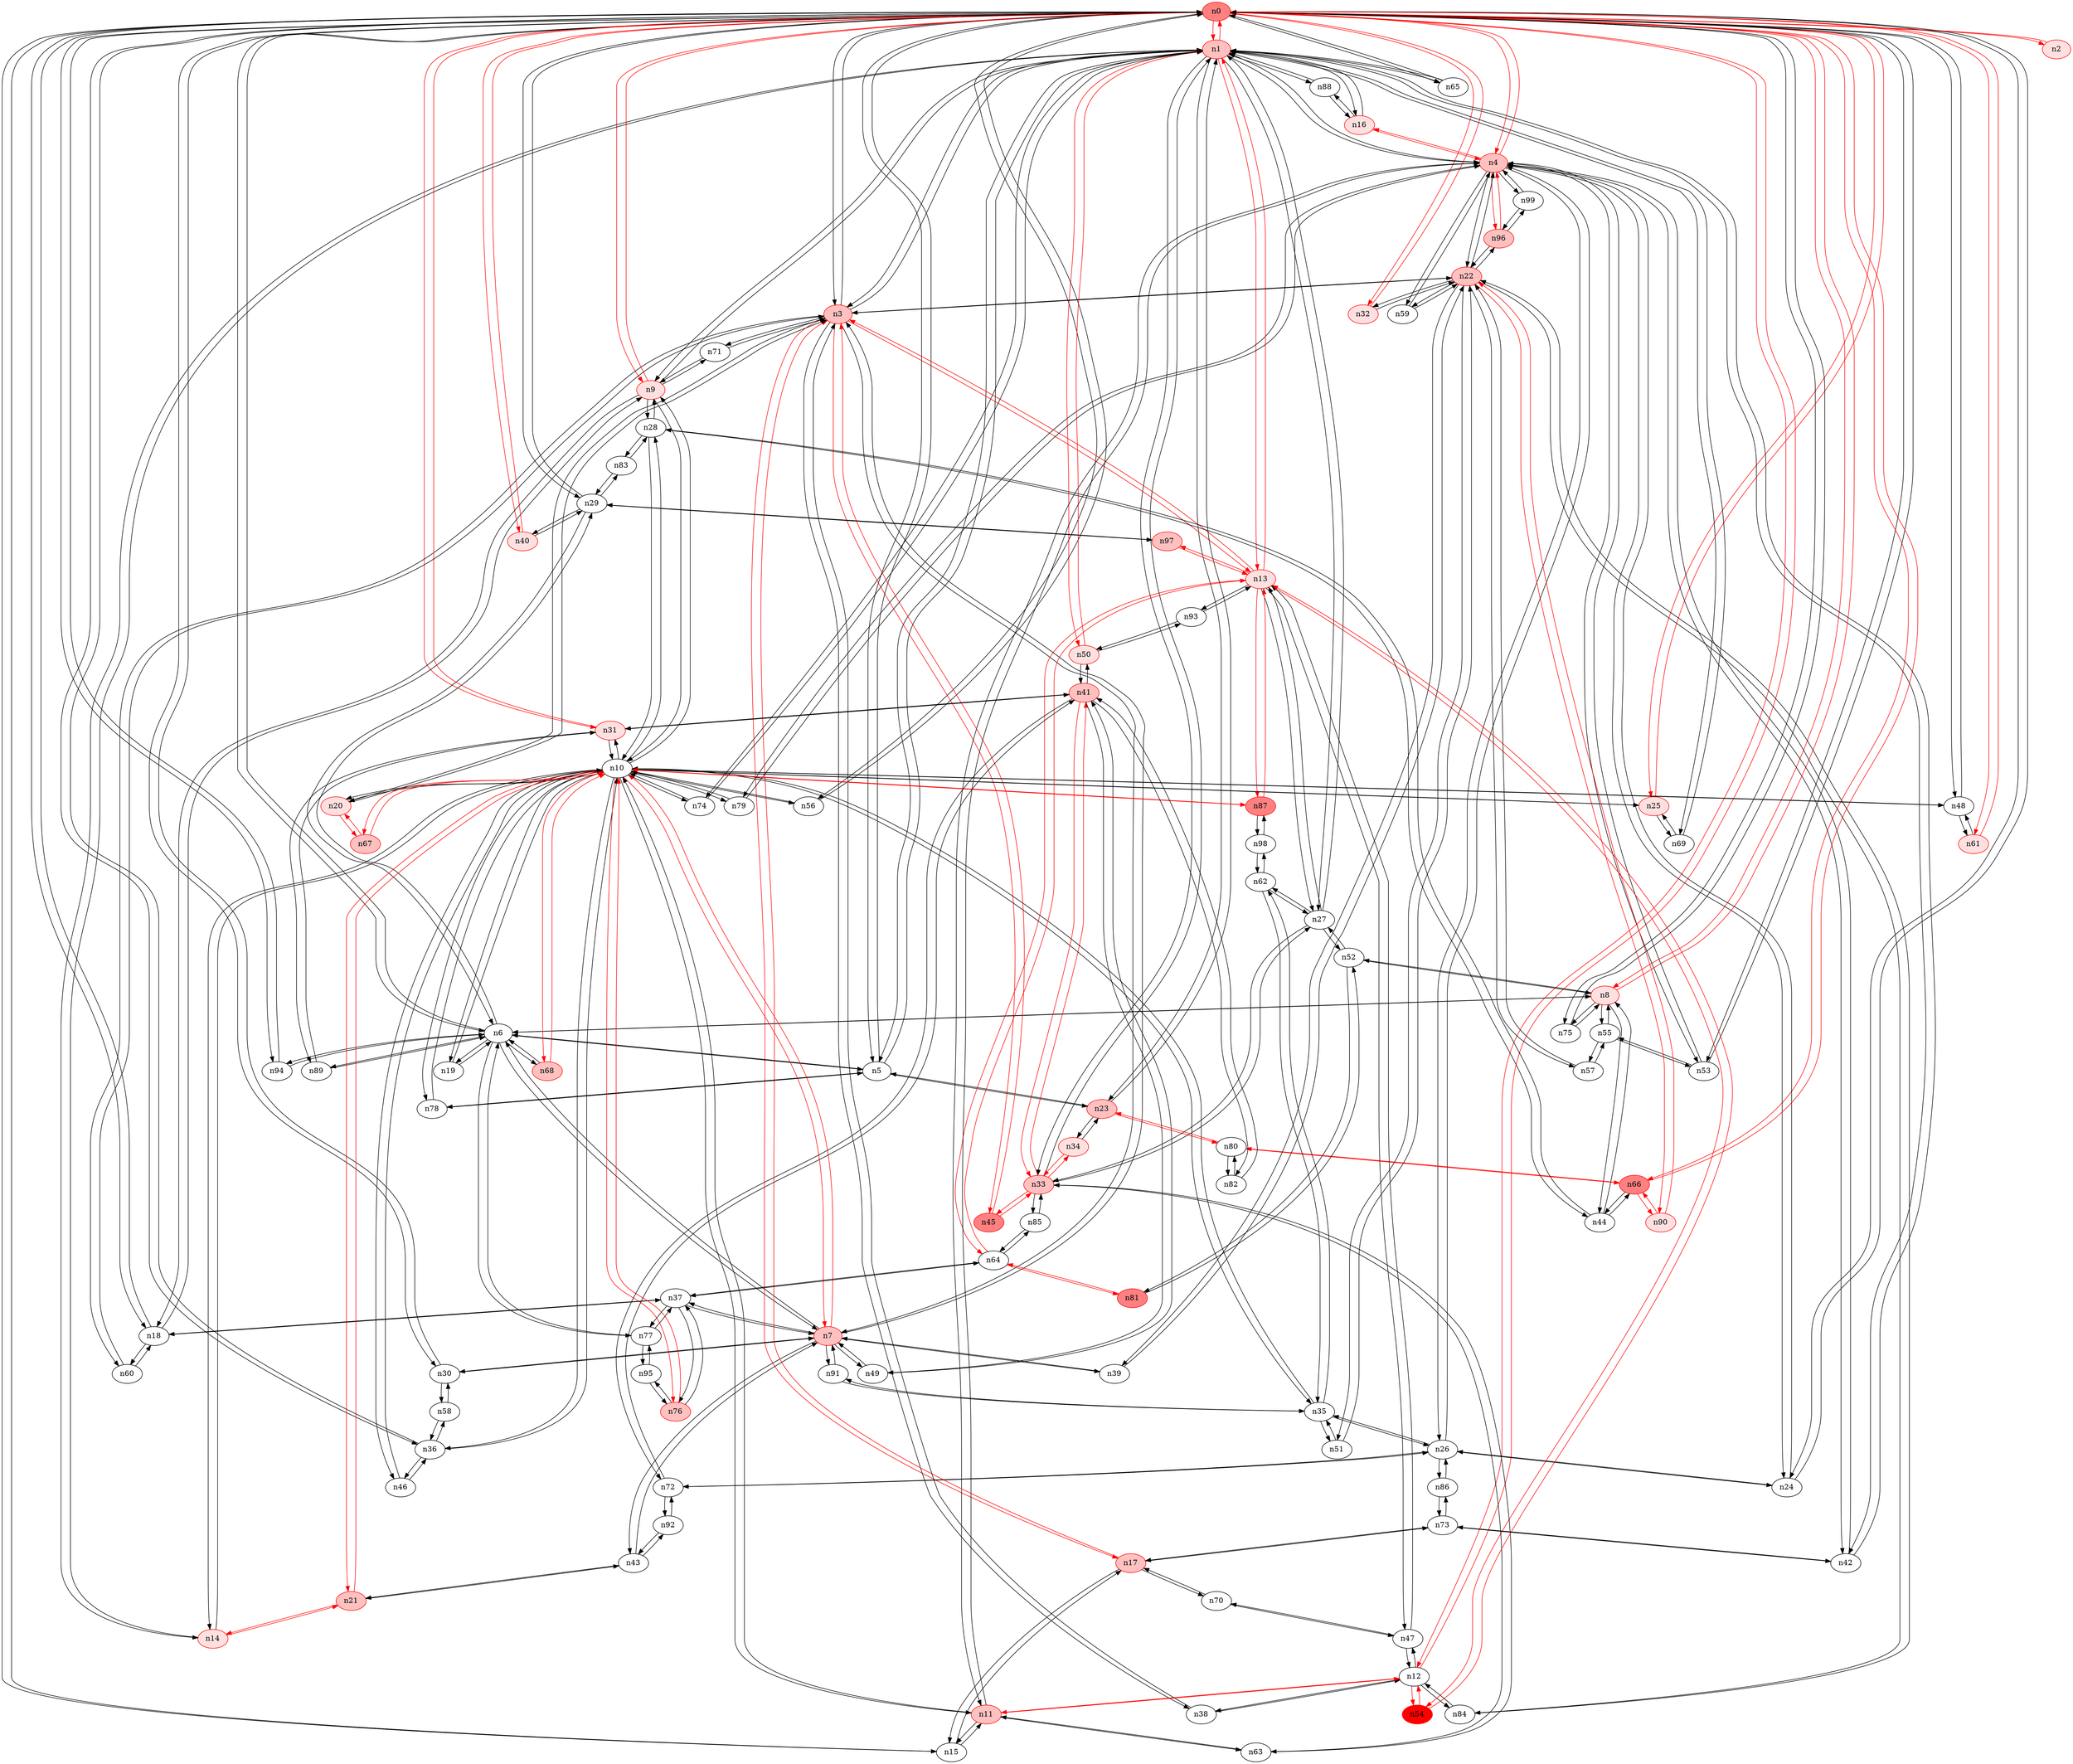 strict digraph {
n0 [type=host, color="#FF0000", style=filled, fillcolor="#FF8080"];
n1 [type=host, color="#FF0000", style=filled, fillcolor="#FFC0C0"];
n2 [type=host, color="#FF0000", style=filled, fillcolor="#FFE0E0"];
n3 [type=host, color="#FF0000", style=filled, fillcolor="#FFC0C0"];
n4 [type=host, color="#FF0000", style=filled, fillcolor="#FFC0C0"];
n5 [type=switch];
n6 [type=switch];
n8 [type=host, color="#FF0000", style=filled, fillcolor="#FFE0E0"];
n9 [type=host, color="#FF0000", style=filled, fillcolor="#FFE0E0"];
n12 [type=switch];
n15 [type=switch];
n18 [type=switch];
n24 [type=switch];
n25 [type=host, color="#FF0000", style=filled, fillcolor="#FFE0E0"];
n29 [type=switch];
n30 [type=switch];
n31 [type=host, color="#FF0000", style=filled, fillcolor="#FFE0E0"];
n32 [type=host, color="#FF0000", style=filled, fillcolor="#FFE0E0"];
n36 [type=switch];
n40 [type=host, color="#FF0000", style=filled, fillcolor="#FFE0E0"];
n48 [type=switch];
n53 [type=switch];
n56 [type=switch];
n61 [type=host, color="#FF0000", style=filled, fillcolor="#FFE0E0"];
n65 [type=switch];
n66 [type=switch, color="#FF0000", style=filled, fillcolor="#FF8080"];
n75 [type=switch];
n94 [type=switch];
n13 [type=host, color="#FF0000", style=filled, fillcolor="#FFE0E0"];
n14 [type=host, color="#FF0000", style=filled, fillcolor="#FFE0E0"];
n16 [type=host, color="#FF0000", style=filled, fillcolor="#FFE0E0"];
n23 [type=host, color="#FF0000", style=filled, fillcolor="#FFC0C0"];
n27 [type=switch];
n33 [type=switch, color="#FF0000", style=filled, fillcolor="#FFC0C0"];
n42 [type=switch];
n50 [type=host, color="#FF0000", style=filled, fillcolor="#FFE0E0"];
n69 [type=switch];
n74 [type=switch];
n88 [type=switch];
n7 [type=host, color="#FF0000", style=filled, fillcolor="#FFC0C0"];
n17 [type=host, color="#FF0000", style=filled, fillcolor="#FFC0C0"];
n20 [type=host, color="#FF0000", style=filled, fillcolor="#FFE0E0"];
n22 [type=host, color="#FF0000", style=filled, fillcolor="#FFC0C0"];
n38 [type=switch];
n45 [type=switch, color="#FF0000", style=filled, fillcolor="#FF8080"];
n60 [type=switch];
n71 [type=switch];
n11 [type=host, color="#FF0000", style=filled, fillcolor="#FFC0C0"];
n26 [type=switch];
n59 [type=switch];
n79 [type=switch];
n96 [type=host, color="#FF0000", style=filled, fillcolor="#FFC0C0"];
n99 [type=switch];
n78 [type=switch];
n19 [type=switch];
n68 [type=host, color="#FF0000", style=filled, fillcolor="#FFC0C0"];
n77 [type=switch];
n89 [type=switch];
n10 [type=switch];
n37 [type=switch];
n39 [type=switch];
n43 [type=switch];
n49 [type=switch];
n91 [type=switch];
n44 [type=switch];
n52 [type=switch];
n55 [type=switch];
n28 [type=switch];
n21 [type=switch, color="#FF0000", style=filled, fillcolor="#FFC0C0"];
n35 [type=switch];
n46 [type=switch];
n67 [type=switch, color="#FF0000", style=filled, fillcolor="#FFC0C0"];
n76 [type=host, color="#FF0000", style=filled, fillcolor="#FFC0C0"];
n87 [type=switch, color="#FF0000", style=filled, fillcolor="#FF8080"];
n63 [type=switch];
n47 [type=switch];
n54 [type=switch, color="#FF0000", style=filled, fillcolor="#FF0000"];
n84 [type=switch];
n64 [type=switch];
n93 [type=switch];
n97 [type=host, color="#FF0000", style=filled, fillcolor="#FFC0C0"];
n70 [type=switch];
n73 [type=switch];
n51 [type=switch];
n57 [type=switch];
n90 [type=host, color="#FF0000", style=filled, fillcolor="#FFE0E0"];
n34 [type=host, color="#FF0000", style=filled, fillcolor="#FFE0E0"];
n80 [type=switch];
n72 [type=switch];
n86 [type=switch];
n62 [type=switch];
n83 [type=switch];
n58 [type=switch];
n41 [type=host, color="#FF0000", style=filled, fillcolor="#FFC0C0"];
n85 [type=switch];
n82 [type=switch];
n92 [type=switch];
n81 [type=host, color="#FF0000", style=filled, fillcolor="#FF8080"];
n98 [type=switch];
n95 [type=switch];
n0 -> n1 [src_port=0, dst_port=0, color="#FF0000"];
n0 -> n2 [src_port=0, dst_port=0, color="#FF0000"];
n0 -> n3 [src_port=0, dst_port=0];
n0 -> n4 [src_port=0, dst_port=0, color="#FF0000"];
n0 -> n5 [src_port=0, dst_port=0];
n0 -> n6 [src_port=0, dst_port=0];
n0 -> n8 [src_port=0, dst_port=0, color="#FF0000"];
n0 -> n9 [src_port=0, dst_port=0, color="#FF0000"];
n0 -> n12 [src_port=0, dst_port=0, color="#FF0000"];
n0 -> n15 [src_port=0, dst_port=0];
n0 -> n18 [src_port=0, dst_port=0];
n0 -> n24 [src_port=0, dst_port=0];
n0 -> n25 [src_port=0, dst_port=0, color="#FF0000"];
n0 -> n29 [src_port=0, dst_port=0];
n0 -> n30 [src_port=0, dst_port=0];
n0 -> n31 [src_port=0, dst_port=0, color="#FF0000"];
n0 -> n32 [src_port=0, dst_port=0, color="#FF0000"];
n0 -> n36 [src_port=0, dst_port=0];
n0 -> n40 [src_port=0, dst_port=0, color="#FF0000"];
n0 -> n48 [src_port=0, dst_port=0];
n0 -> n53 [src_port=0, dst_port=0];
n0 -> n56 [src_port=0, dst_port=0];
n0 -> n61 [src_port=0, dst_port=0, color="#FF0000"];
n0 -> n65 [src_port=0, dst_port=0];
n0 -> n66 [src_port=0, dst_port=0, color="#FF0000"];
n0 -> n75 [src_port=0, dst_port=0];
n0 -> n94 [src_port=0, dst_port=0];
n1 -> n0 [src_port=0, dst_port=0, color="#FF0000"];
n1 -> n3 [src_port=0, dst_port=0];
n1 -> n4 [src_port=0, dst_port=0];
n1 -> n5 [src_port=0, dst_port=0];
n1 -> n9 [src_port=0, dst_port=0];
n1 -> n65 [src_port=0, dst_port=0];
n1 -> n13 [src_port=0, dst_port=0, color="#FF0000"];
n1 -> n14 [src_port=0, dst_port=0];
n1 -> n16 [src_port=0, dst_port=0];
n1 -> n23 [src_port=0, dst_port=0];
n1 -> n27 [src_port=0, dst_port=0];
n1 -> n33 [src_port=0, dst_port=0];
n1 -> n42 [src_port=0, dst_port=0];
n1 -> n50 [src_port=0, dst_port=0, color="#FF0000"];
n1 -> n69 [src_port=0, dst_port=0];
n1 -> n74 [src_port=0, dst_port=0];
n1 -> n88 [src_port=0, dst_port=0];
n2 -> n0 [src_port=0, dst_port=0, color="#FF0000"];
n3 -> n0 [src_port=0, dst_port=0];
n3 -> n1 [src_port=0, dst_port=0];
n3 -> n13 [src_port=0, dst_port=0, color="#FF0000"];
n3 -> n7 [src_port=0, dst_port=0];
n3 -> n17 [src_port=0, dst_port=0, color="#FF0000"];
n3 -> n20 [src_port=0, dst_port=0];
n3 -> n22 [src_port=0, dst_port=0];
n3 -> n38 [src_port=0, dst_port=0];
n3 -> n45 [src_port=0, dst_port=0, color="#FF0000"];
n3 -> n60 [src_port=0, dst_port=0];
n3 -> n71 [src_port=0, dst_port=0];
n4 -> n0 [src_port=0, dst_port=0, color="#FF0000"];
n4 -> n1 [src_port=0, dst_port=0];
n4 -> n24 [src_port=0, dst_port=0];
n4 -> n53 [src_port=0, dst_port=0];
n4 -> n16 [src_port=0, dst_port=0, color="#FF0000"];
n4 -> n42 [src_port=0, dst_port=0];
n4 -> n22 [src_port=0, dst_port=0];
n4 -> n11 [src_port=0, dst_port=0];
n4 -> n26 [src_port=0, dst_port=0];
n4 -> n59 [src_port=0, dst_port=0];
n4 -> n79 [src_port=0, dst_port=0];
n4 -> n96 [src_port=0, dst_port=0, color="#FF0000"];
n4 -> n99 [src_port=0, dst_port=0];
n5 -> n0 [src_port=0, dst_port=0];
n5 -> n1 [src_port=0, dst_port=0];
n5 -> n6 [src_port=0, dst_port=0];
n5 -> n23 [src_port=0, dst_port=0];
n5 -> n78 [src_port=0, dst_port=0];
n6 -> n0 [src_port=0, dst_port=0];
n6 -> n5 [src_port=0, dst_port=0];
n6 -> n8 [src_port=0, dst_port=0];
n6 -> n29 [src_port=0, dst_port=0];
n6 -> n94 [src_port=0, dst_port=0];
n6 -> n7 [src_port=0, dst_port=0];
n6 -> n19 [src_port=0, dst_port=0];
n6 -> n68 [src_port=0, dst_port=0];
n6 -> n77 [src_port=0, dst_port=0];
n6 -> n89 [src_port=0, dst_port=0];
n8 -> n0 [src_port=0, dst_port=0, color="#FF0000"];
n8 -> n6 [src_port=0, dst_port=0];
n8 -> n75 [src_port=0, dst_port=0];
n8 -> n44 [src_port=0, dst_port=0];
n8 -> n52 [src_port=0, dst_port=0];
n8 -> n55 [src_port=0, dst_port=0];
n9 -> n0 [src_port=0, dst_port=0, color="#FF0000"];
n9 -> n1 [src_port=0, dst_port=0];
n9 -> n18 [src_port=0, dst_port=0];
n9 -> n71 [src_port=0, dst_port=0];
n9 -> n10 [src_port=0, dst_port=0];
n9 -> n28 [src_port=0, dst_port=0];
n12 -> n0 [src_port=0, dst_port=0, color="#FF0000"];
n12 -> n38 [src_port=0, dst_port=0];
n12 -> n11 [src_port=0, dst_port=0, color="#FF0000"];
n12 -> n47 [src_port=0, dst_port=0];
n12 -> n54 [src_port=0, dst_port=0, color="#FF0000"];
n12 -> n84 [src_port=0, dst_port=0];
n15 -> n0 [src_port=0, dst_port=0];
n15 -> n17 [src_port=0, dst_port=0];
n15 -> n11 [src_port=0, dst_port=0];
n18 -> n0 [src_port=0, dst_port=0];
n18 -> n9 [src_port=0, dst_port=0];
n18 -> n60 [src_port=0, dst_port=0];
n18 -> n37 [src_port=0, dst_port=0];
n24 -> n0 [src_port=0, dst_port=0];
n24 -> n4 [src_port=0, dst_port=0];
n24 -> n26 [src_port=0, dst_port=0];
n25 -> n0 [src_port=0, dst_port=0, color="#FF0000"];
n25 -> n69 [src_port=0, dst_port=0];
n25 -> n10 [src_port=0, dst_port=0];
n29 -> n0 [src_port=0, dst_port=0];
n29 -> n6 [src_port=0, dst_port=0];
n29 -> n40 [src_port=0, dst_port=0];
n29 -> n97 [src_port=0, dst_port=0];
n29 -> n83 [src_port=0, dst_port=0];
n30 -> n0 [src_port=0, dst_port=0];
n30 -> n7 [src_port=0, dst_port=0];
n30 -> n58 [src_port=0, dst_port=0];
n31 -> n0 [src_port=0, dst_port=0, color="#FF0000"];
n31 -> n89 [src_port=0, dst_port=0];
n31 -> n10 [src_port=0, dst_port=0];
n31 -> n41 [src_port=0, dst_port=0];
n32 -> n0 [src_port=0, dst_port=0, color="#FF0000"];
n32 -> n22 [src_port=0, dst_port=0];
n36 -> n0 [src_port=0, dst_port=0];
n36 -> n10 [src_port=0, dst_port=0];
n36 -> n46 [src_port=0, dst_port=0];
n36 -> n58 [src_port=0, dst_port=0];
n40 -> n0 [src_port=0, dst_port=0, color="#FF0000"];
n40 -> n29 [src_port=0, dst_port=0];
n48 -> n0 [src_port=0, dst_port=0];
n48 -> n61 [src_port=0, dst_port=0];
n48 -> n10 [src_port=0, dst_port=0];
n53 -> n0 [src_port=0, dst_port=0];
n53 -> n4 [src_port=0, dst_port=0];
n53 -> n55 [src_port=0, dst_port=0];
n56 -> n0 [src_port=0, dst_port=0];
n56 -> n10 [src_port=0, dst_port=0];
n61 -> n0 [src_port=0, dst_port=0, color="#FF0000"];
n61 -> n48 [src_port=0, dst_port=0];
n65 -> n0 [src_port=0, dst_port=0];
n65 -> n1 [src_port=0, dst_port=0];
n66 -> n0 [src_port=0, dst_port=0, color="#FF0000"];
n66 -> n44 [src_port=0, dst_port=0];
n66 -> n90 [src_port=0, dst_port=0, color="#FF0000"];
n66 -> n80 [src_port=0, dst_port=0, color="#FF0000"];
n75 -> n0 [src_port=0, dst_port=0];
n75 -> n8 [src_port=0, dst_port=0];
n94 -> n0 [src_port=0, dst_port=0];
n94 -> n6 [src_port=0, dst_port=0];
n13 -> n1 [src_port=0, dst_port=0, color="#FF0000"];
n13 -> n3 [src_port=0, dst_port=0, color="#FF0000"];
n13 -> n27 [src_port=0, dst_port=0];
n13 -> n87 [src_port=0, dst_port=0, color="#FF0000"];
n13 -> n47 [src_port=0, dst_port=0];
n13 -> n54 [src_port=0, dst_port=0, color="#FF0000"];
n13 -> n64 [src_port=0, dst_port=0, color="#FF0000"];
n13 -> n93 [src_port=0, dst_port=0];
n13 -> n97 [src_port=0, dst_port=0, color="#FF0000"];
n14 -> n1 [src_port=0, dst_port=0];
n14 -> n10 [src_port=0, dst_port=0];
n14 -> n21 [src_port=0, dst_port=0, color="#FF0000"];
n16 -> n1 [src_port=0, dst_port=0];
n16 -> n4 [src_port=0, dst_port=0, color="#FF0000"];
n16 -> n88 [src_port=0, dst_port=0];
n23 -> n1 [src_port=0, dst_port=0];
n23 -> n5 [src_port=0, dst_port=0];
n23 -> n34 [src_port=0, dst_port=0];
n23 -> n80 [src_port=0, dst_port=0, color="#FF0000"];
n27 -> n1 [src_port=0, dst_port=0];
n27 -> n13 [src_port=0, dst_port=0];
n27 -> n33 [src_port=0, dst_port=0];
n27 -> n52 [src_port=0, dst_port=0];
n27 -> n62 [src_port=0, dst_port=0];
n33 -> n1 [src_port=0, dst_port=0];
n33 -> n27 [src_port=0, dst_port=0];
n33 -> n45 [src_port=0, dst_port=0, color="#FF0000"];
n33 -> n63 [src_port=0, dst_port=0];
n33 -> n34 [src_port=0, dst_port=0, color="#FF0000"];
n33 -> n41 [src_port=0, dst_port=0, color="#FF0000"];
n33 -> n85 [src_port=0, dst_port=0];
n42 -> n1 [src_port=0, dst_port=0];
n42 -> n4 [src_port=0, dst_port=0];
n42 -> n73 [src_port=0, dst_port=0];
n50 -> n1 [src_port=0, dst_port=0, color="#FF0000"];
n50 -> n93 [src_port=0, dst_port=0];
n50 -> n41 [src_port=0, dst_port=0];
n69 -> n1 [src_port=0, dst_port=0];
n69 -> n25 [src_port=0, dst_port=0];
n74 -> n1 [src_port=0, dst_port=0];
n74 -> n10 [src_port=0, dst_port=0];
n88 -> n1 [src_port=0, dst_port=0];
n88 -> n16 [src_port=0, dst_port=0];
n7 -> n3 [src_port=0, dst_port=0];
n7 -> n6 [src_port=0, dst_port=0];
n7 -> n30 [src_port=0, dst_port=0];
n7 -> n10 [src_port=0, dst_port=0, color="#FF0000"];
n7 -> n37 [src_port=0, dst_port=0];
n7 -> n39 [src_port=0, dst_port=0];
n7 -> n43 [src_port=0, dst_port=0];
n7 -> n49 [src_port=0, dst_port=0];
n7 -> n91 [src_port=0, dst_port=0];
n17 -> n3 [src_port=0, dst_port=0, color="#FF0000"];
n17 -> n15 [src_port=0, dst_port=0];
n17 -> n70 [src_port=0, dst_port=0];
n17 -> n73 [src_port=0, dst_port=0];
n20 -> n3 [src_port=0, dst_port=0];
n20 -> n10 [src_port=0, dst_port=0];
n20 -> n67 [src_port=0, dst_port=0, color="#FF0000"];
n22 -> n3 [src_port=0, dst_port=0];
n22 -> n4 [src_port=0, dst_port=0];
n22 -> n32 [src_port=0, dst_port=0];
n22 -> n59 [src_port=0, dst_port=0];
n22 -> n96 [src_port=0, dst_port=0];
n22 -> n39 [src_port=0, dst_port=0];
n22 -> n84 [src_port=0, dst_port=0];
n22 -> n51 [src_port=0, dst_port=0];
n22 -> n57 [src_port=0, dst_port=0];
n22 -> n90 [src_port=0, dst_port=0, color="#FF0000"];
n38 -> n3 [src_port=0, dst_port=0];
n38 -> n12 [src_port=0, dst_port=0];
n45 -> n3 [src_port=0, dst_port=0, color="#FF0000"];
n45 -> n33 [src_port=0, dst_port=0, color="#FF0000"];
n60 -> n3 [src_port=0, dst_port=0];
n60 -> n18 [src_port=0, dst_port=0];
n71 -> n3 [src_port=0, dst_port=0];
n71 -> n9 [src_port=0, dst_port=0];
n11 -> n4 [src_port=0, dst_port=0];
n11 -> n12 [src_port=0, dst_port=0, color="#FF0000"];
n11 -> n15 [src_port=0, dst_port=0];
n11 -> n10 [src_port=0, dst_port=0];
n11 -> n63 [src_port=0, dst_port=0];
n26 -> n4 [src_port=0, dst_port=0];
n26 -> n24 [src_port=0, dst_port=0];
n26 -> n35 [src_port=0, dst_port=0];
n26 -> n72 [src_port=0, dst_port=0];
n26 -> n86 [src_port=0, dst_port=0];
n59 -> n4 [src_port=0, dst_port=0];
n59 -> n22 [src_port=0, dst_port=0];
n79 -> n4 [src_port=0, dst_port=0];
n79 -> n10 [src_port=0, dst_port=0];
n96 -> n4 [src_port=0, dst_port=0, color="#FF0000"];
n96 -> n22 [src_port=0, dst_port=0];
n96 -> n99 [src_port=0, dst_port=0];
n99 -> n4 [src_port=0, dst_port=0];
n99 -> n96 [src_port=0, dst_port=0];
n78 -> n5 [src_port=0, dst_port=0];
n78 -> n10 [src_port=0, dst_port=0];
n19 -> n6 [src_port=0, dst_port=0];
n19 -> n10 [src_port=0, dst_port=0];
n68 -> n6 [src_port=0, dst_port=0];
n68 -> n10 [src_port=0, dst_port=0, color="#FF0000"];
n77 -> n6 [src_port=0, dst_port=0];
n77 -> n37 [src_port=0, dst_port=0];
n77 -> n95 [src_port=0, dst_port=0];
n89 -> n6 [src_port=0, dst_port=0];
n89 -> n31 [src_port=0, dst_port=0];
n10 -> n9 [src_port=0, dst_port=0];
n10 -> n25 [src_port=0, dst_port=0];
n10 -> n31 [src_port=0, dst_port=0];
n10 -> n36 [src_port=0, dst_port=0];
n10 -> n48 [src_port=0, dst_port=0];
n10 -> n56 [src_port=0, dst_port=0];
n10 -> n14 [src_port=0, dst_port=0];
n10 -> n74 [src_port=0, dst_port=0];
n10 -> n7 [src_port=0, dst_port=0, color="#FF0000"];
n10 -> n20 [src_port=0, dst_port=0];
n10 -> n11 [src_port=0, dst_port=0];
n10 -> n79 [src_port=0, dst_port=0];
n10 -> n78 [src_port=0, dst_port=0];
n10 -> n19 [src_port=0, dst_port=0];
n10 -> n68 [src_port=0, dst_port=0, color="#FF0000"];
n10 -> n28 [src_port=0, dst_port=0];
n10 -> n21 [src_port=0, dst_port=0, color="#FF0000"];
n10 -> n35 [src_port=0, dst_port=0];
n10 -> n46 [src_port=0, dst_port=0];
n10 -> n67 [src_port=0, dst_port=0, color="#FF0000"];
n10 -> n76 [src_port=0, dst_port=0, color="#FF0000"];
n10 -> n87 [src_port=0, dst_port=0, color="#FF0000"];
n37 -> n18 [src_port=0, dst_port=0];
n37 -> n7 [src_port=0, dst_port=0];
n37 -> n77 [src_port=0, dst_port=0];
n37 -> n76 [src_port=0, dst_port=0];
n37 -> n64 [src_port=0, dst_port=0];
n39 -> n7 [src_port=0, dst_port=0];
n39 -> n22 [src_port=0, dst_port=0];
n43 -> n7 [src_port=0, dst_port=0];
n43 -> n21 [src_port=0, dst_port=0];
n43 -> n92 [src_port=0, dst_port=0];
n49 -> n7 [src_port=0, dst_port=0];
n49 -> n41 [src_port=0, dst_port=0];
n91 -> n7 [src_port=0, dst_port=0];
n91 -> n35 [src_port=0, dst_port=0];
n44 -> n8 [src_port=0, dst_port=0];
n44 -> n66 [src_port=0, dst_port=0];
n44 -> n28 [src_port=0, dst_port=0];
n52 -> n8 [src_port=0, dst_port=0];
n52 -> n27 [src_port=0, dst_port=0];
n52 -> n81 [src_port=0, dst_port=0];
n55 -> n8 [src_port=0, dst_port=0];
n55 -> n53 [src_port=0, dst_port=0];
n55 -> n57 [src_port=0, dst_port=0];
n28 -> n9 [src_port=0, dst_port=0];
n28 -> n10 [src_port=0, dst_port=0];
n28 -> n44 [src_port=0, dst_port=0];
n28 -> n83 [src_port=0, dst_port=0];
n21 -> n14 [src_port=0, dst_port=0, color="#FF0000"];
n21 -> n10 [src_port=0, dst_port=0, color="#FF0000"];
n21 -> n43 [src_port=0, dst_port=0];
n35 -> n26 [src_port=0, dst_port=0];
n35 -> n10 [src_port=0, dst_port=0];
n35 -> n91 [src_port=0, dst_port=0];
n35 -> n51 [src_port=0, dst_port=0];
n35 -> n62 [src_port=0, dst_port=0];
n46 -> n36 [src_port=0, dst_port=0];
n46 -> n10 [src_port=0, dst_port=0];
n67 -> n20 [src_port=0, dst_port=0, color="#FF0000"];
n67 -> n10 [src_port=0, dst_port=0, color="#FF0000"];
n76 -> n10 [src_port=0, dst_port=0, color="#FF0000"];
n76 -> n37 [src_port=0, dst_port=0];
n76 -> n95 [src_port=0, dst_port=0];
n87 -> n13 [src_port=0, dst_port=0, color="#FF0000"];
n87 -> n10 [src_port=0, dst_port=0, color="#FF0000"];
n87 -> n98 [src_port=0, dst_port=0];
n63 -> n33 [src_port=0, dst_port=0];
n63 -> n11 [src_port=0, dst_port=0];
n47 -> n12 [src_port=0, dst_port=0];
n47 -> n13 [src_port=0, dst_port=0];
n47 -> n70 [src_port=0, dst_port=0];
n54 -> n12 [src_port=0, dst_port=0, color="#FF0000"];
n54 -> n13 [src_port=0, dst_port=0, color="#FF0000"];
n84 -> n12 [src_port=0, dst_port=0];
n84 -> n22 [src_port=0, dst_port=0];
n64 -> n13 [src_port=0, dst_port=0, color="#FF0000"];
n64 -> n37 [src_port=0, dst_port=0];
n64 -> n85 [src_port=0, dst_port=0];
n64 -> n81 [src_port=0, dst_port=0, color="#FF0000"];
n93 -> n13 [src_port=0, dst_port=0];
n93 -> n50 [src_port=0, dst_port=0];
n97 -> n29 [src_port=0, dst_port=0];
n97 -> n13 [src_port=0, dst_port=0, color="#FF0000"];
n70 -> n17 [src_port=0, dst_port=0];
n70 -> n47 [src_port=0, dst_port=0];
n73 -> n42 [src_port=0, dst_port=0];
n73 -> n17 [src_port=0, dst_port=0];
n73 -> n86 [src_port=0, dst_port=0];
n51 -> n22 [src_port=0, dst_port=0];
n51 -> n35 [src_port=0, dst_port=0];
n57 -> n22 [src_port=0, dst_port=0];
n57 -> n55 [src_port=0, dst_port=0];
n90 -> n66 [src_port=0, dst_port=0, color="#FF0000"];
n90 -> n22 [src_port=0, dst_port=0, color="#FF0000"];
n34 -> n23 [src_port=0, dst_port=0];
n34 -> n33 [src_port=0, dst_port=0, color="#FF0000"];
n80 -> n66 [src_port=0, dst_port=0, color="#FF0000"];
n80 -> n23 [src_port=0, dst_port=0, color="#FF0000"];
n80 -> n82 [src_port=0, dst_port=0];
n72 -> n26 [src_port=0, dst_port=0];
n72 -> n41 [src_port=0, dst_port=0];
n72 -> n92 [src_port=0, dst_port=0];
n86 -> n26 [src_port=0, dst_port=0];
n86 -> n73 [src_port=0, dst_port=0];
n62 -> n27 [src_port=0, dst_port=0];
n62 -> n35 [src_port=0, dst_port=0];
n62 -> n98 [src_port=0, dst_port=0];
n83 -> n29 [src_port=0, dst_port=0];
n83 -> n28 [src_port=0, dst_port=0];
n58 -> n30 [src_port=0, dst_port=0];
n58 -> n36 [src_port=0, dst_port=0];
n41 -> n31 [src_port=0, dst_port=0];
n41 -> n33 [src_port=0, dst_port=0, color="#FF0000"];
n41 -> n50 [src_port=0, dst_port=0];
n41 -> n49 [src_port=0, dst_port=0];
n41 -> n72 [src_port=0, dst_port=0];
n41 -> n82 [src_port=0, dst_port=0];
n85 -> n33 [src_port=0, dst_port=0];
n85 -> n64 [src_port=0, dst_port=0];
n82 -> n80 [src_port=0, dst_port=0];
n82 -> n41 [src_port=0, dst_port=0];
n92 -> n43 [src_port=0, dst_port=0];
n92 -> n72 [src_port=0, dst_port=0];
n81 -> n52 [src_port=0, dst_port=0];
n81 -> n64 [src_port=0, dst_port=0, color="#FF0000"];
n98 -> n87 [src_port=0, dst_port=0];
n98 -> n62 [src_port=0, dst_port=0];
n95 -> n77 [src_port=0, dst_port=0];
n95 -> n76 [src_port=0, dst_port=0];
}

